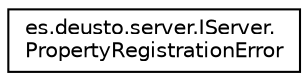 digraph "Graphical Class Hierarchy"
{
 // LATEX_PDF_SIZE
  edge [fontname="Helvetica",fontsize="10",labelfontname="Helvetica",labelfontsize="10"];
  node [fontname="Helvetica",fontsize="10",shape=record];
  rankdir="LR";
  Node0 [label="es.deusto.server.IServer.\lPropertyRegistrationError",height=0.2,width=0.4,color="black", fillcolor="white", style="filled",URL="$enumes_1_1deusto_1_1server_1_1_i_server_1_1_property_registration_error.html",tooltip=" "];
}
